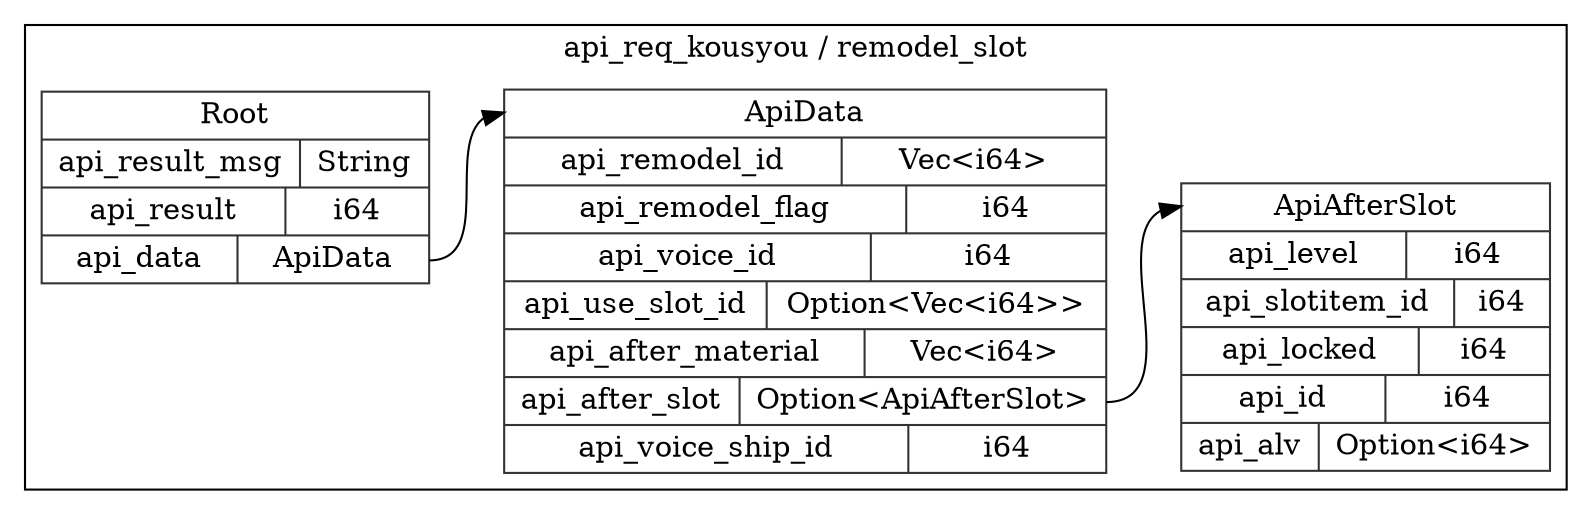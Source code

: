 digraph {
  rankdir=LR;
  subgraph cluster_0 {
    label="api_req_kousyou / remodel_slot";
    node [style="filled", color=white, style="solid", color=gray20];
    api_req_kousyou__remodel_slot__Root [label="<Root> Root  | { api_result_msg | <api_result_msg> String } | { api_result | <api_result> i64 } | { api_data | <api_data> ApiData }", shape=record];
    api_req_kousyou__remodel_slot__ApiData;
    api_req_kousyou__remodel_slot__Root:api_data:e -> api_req_kousyou__remodel_slot__ApiData:ApiData:w;
    api_req_kousyou__remodel_slot__ApiAfterSlot [label="<ApiAfterSlot> ApiAfterSlot  | { api_level | <api_level> i64 } | { api_slotitem_id | <api_slotitem_id> i64 } | { api_locked | <api_locked> i64 } | { api_id | <api_id> i64 } | { api_alv | <api_alv> Option\<i64\> }", shape=record];
    api_req_kousyou__remodel_slot__ApiData [label="<ApiData> ApiData  | { api_remodel_id | <api_remodel_id> Vec\<i64\> } | { api_remodel_flag | <api_remodel_flag> i64 } | { api_voice_id | <api_voice_id> i64 } | { api_use_slot_id | <api_use_slot_id> Option\<Vec\<i64\>\> } | { api_after_material | <api_after_material> Vec\<i64\> } | { api_after_slot | <api_after_slot> Option\<ApiAfterSlot\> } | { api_voice_ship_id | <api_voice_ship_id> i64 }", shape=record];
    api_req_kousyou__remodel_slot__ApiData:api_after_slot:e -> api_req_kousyou__remodel_slot__ApiAfterSlot:ApiAfterSlot:w;
  }
}
